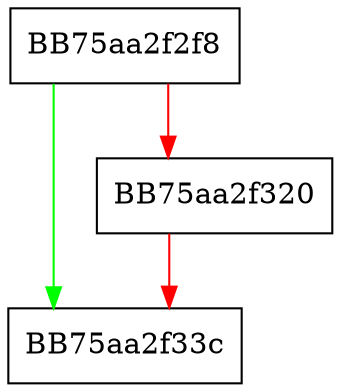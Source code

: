digraph _Change_array {
  node [shape="box"];
  graph [splines=ortho];
  BB75aa2f2f8 -> BB75aa2f33c [color="green"];
  BB75aa2f2f8 -> BB75aa2f320 [color="red"];
  BB75aa2f320 -> BB75aa2f33c [color="red"];
}